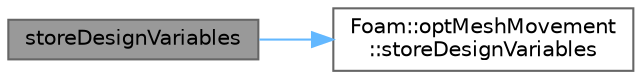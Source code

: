 digraph "storeDesignVariables"
{
 // LATEX_PDF_SIZE
  bgcolor="transparent";
  edge [fontname=Helvetica,fontsize=10,labelfontname=Helvetica,labelfontsize=10];
  node [fontname=Helvetica,fontsize=10,shape=box,height=0.2,width=0.4];
  rankdir="LR";
  Node1 [id="Node000001",label="storeDesignVariables",height=0.2,width=0.4,color="gray40", fillcolor="grey60", style="filled", fontcolor="black",tooltip=" "];
  Node1 -> Node2 [id="edge1_Node000001_Node000002",color="steelblue1",style="solid",tooltip=" "];
  Node2 [id="Node000002",label="Foam::optMeshMovement\l::storeDesignVariables",height=0.2,width=0.4,color="grey40", fillcolor="white", style="filled",URL="$classFoam_1_1optMeshMovement.html#ac50434c917c6e6923a367544a2e93ec3",tooltip=" "];
}
